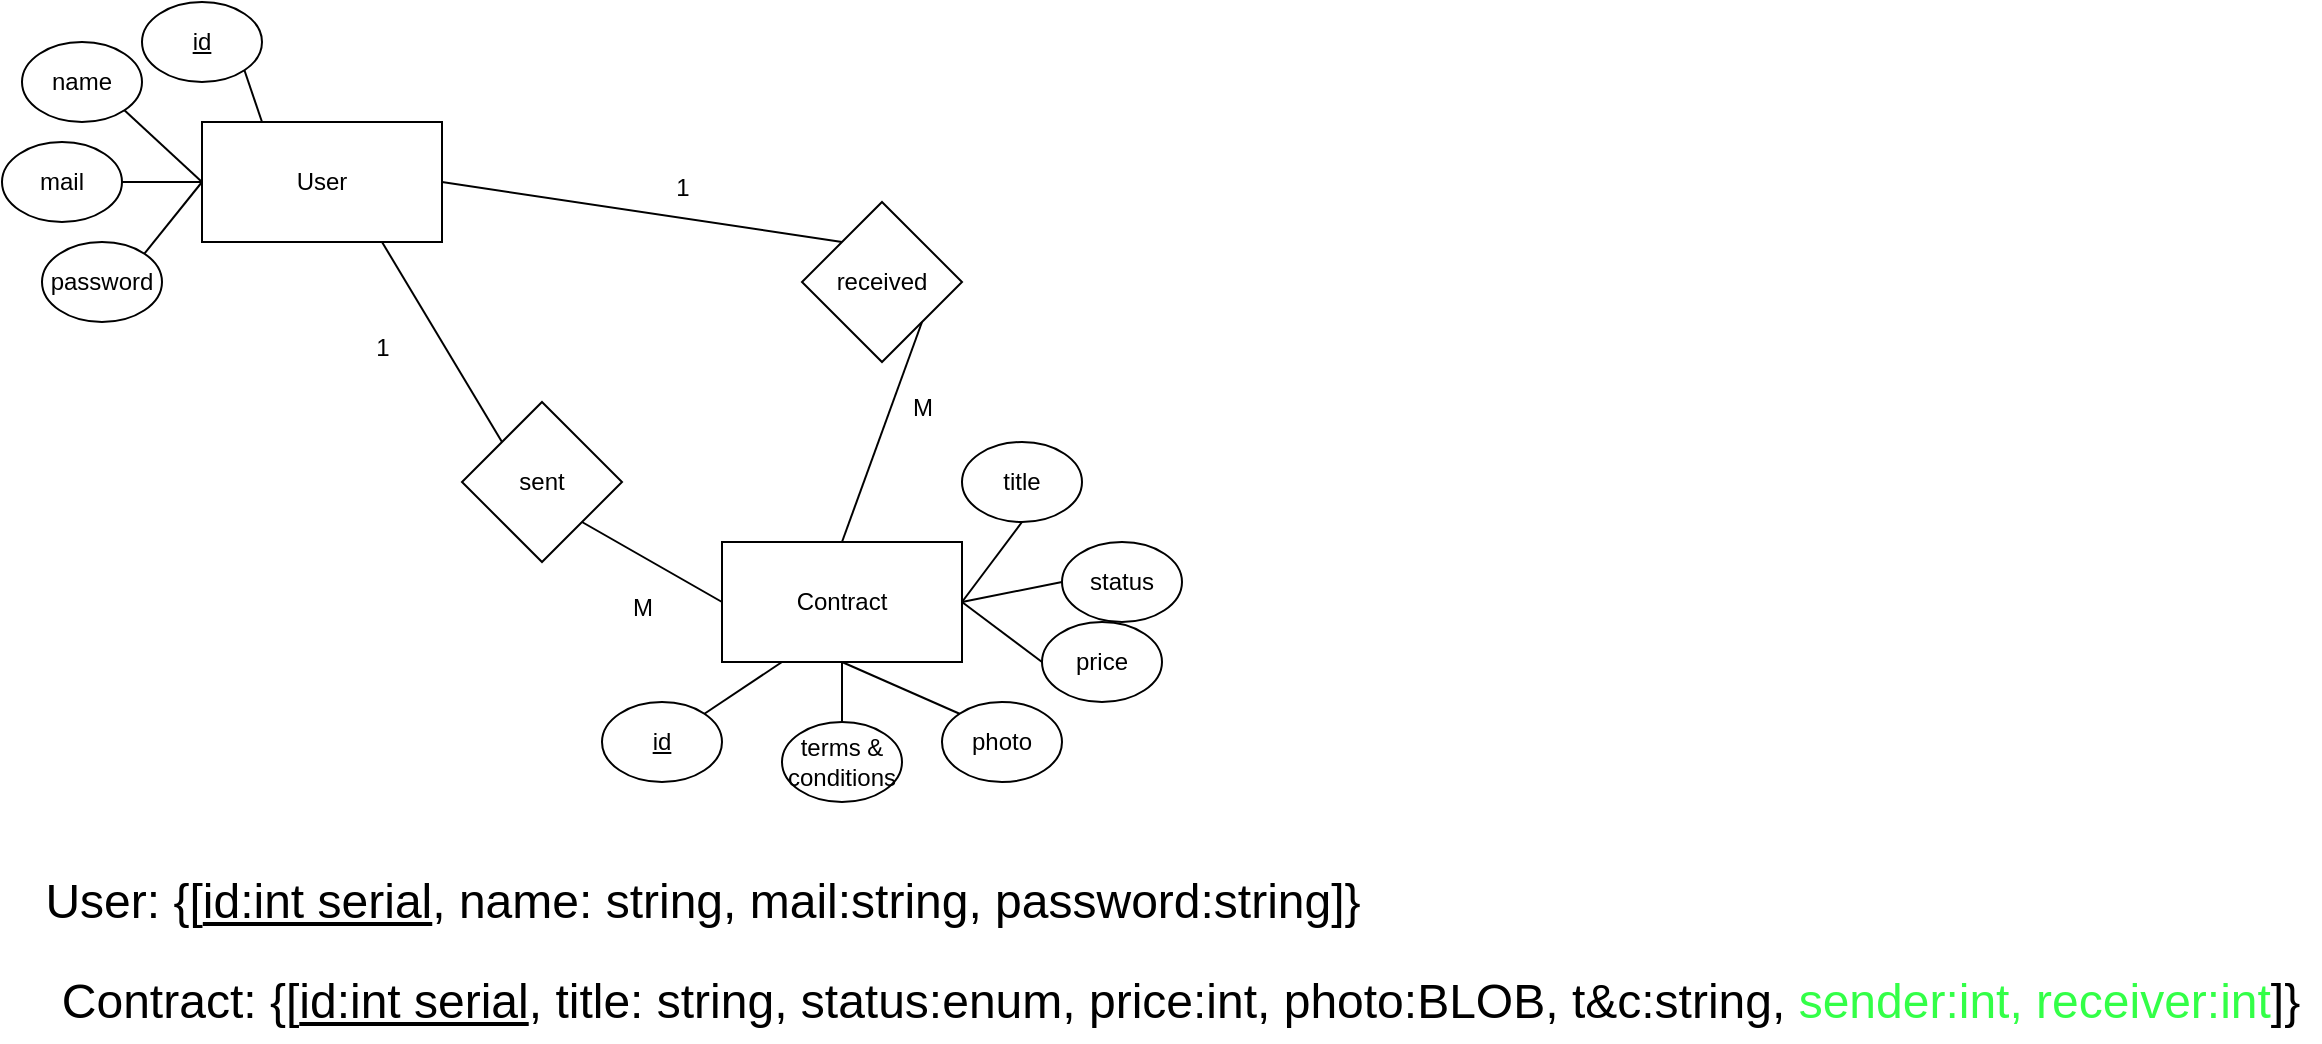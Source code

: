 <mxfile version="24.7.17">
  <diagram name="Page-1" id="hckZ-cUkYHznHsd1BJEK">
    <mxGraphModel dx="1433" dy="819" grid="1" gridSize="10" guides="1" tooltips="1" connect="1" arrows="1" fold="1" page="1" pageScale="1" pageWidth="850" pageHeight="1100" math="0" shadow="0">
      <root>
        <mxCell id="0" />
        <mxCell id="1" parent="0" />
        <mxCell id="D85kQSMyPtW2imJUh7Kq-1" value="User" style="rounded=0;whiteSpace=wrap;html=1;" vertex="1" parent="1">
          <mxGeometry x="100" y="180" width="120" height="60" as="geometry" />
        </mxCell>
        <mxCell id="D85kQSMyPtW2imJUh7Kq-2" value="name" style="ellipse;whiteSpace=wrap;html=1;" vertex="1" parent="1">
          <mxGeometry x="10" y="140" width="60" height="40" as="geometry" />
        </mxCell>
        <mxCell id="D85kQSMyPtW2imJUh7Kq-3" value="mail" style="ellipse;whiteSpace=wrap;html=1;" vertex="1" parent="1">
          <mxGeometry y="190" width="60" height="40" as="geometry" />
        </mxCell>
        <mxCell id="D85kQSMyPtW2imJUh7Kq-4" value="password" style="ellipse;whiteSpace=wrap;html=1;" vertex="1" parent="1">
          <mxGeometry x="20" y="240" width="60" height="40" as="geometry" />
        </mxCell>
        <mxCell id="D85kQSMyPtW2imJUh7Kq-6" value="&lt;u&gt;id&lt;/u&gt;" style="ellipse;whiteSpace=wrap;html=1;" vertex="1" parent="1">
          <mxGeometry x="70" y="120" width="60" height="40" as="geometry" />
        </mxCell>
        <mxCell id="D85kQSMyPtW2imJUh7Kq-7" value="" style="endArrow=none;html=1;rounded=0;exitX=1;exitY=1;exitDx=0;exitDy=0;entryX=0.25;entryY=0;entryDx=0;entryDy=0;" edge="1" parent="1" source="D85kQSMyPtW2imJUh7Kq-6" target="D85kQSMyPtW2imJUh7Kq-1">
          <mxGeometry width="50" height="50" relative="1" as="geometry">
            <mxPoint x="400" y="450" as="sourcePoint" />
            <mxPoint x="450" y="400" as="targetPoint" />
          </mxGeometry>
        </mxCell>
        <mxCell id="D85kQSMyPtW2imJUh7Kq-8" value="" style="endArrow=none;html=1;rounded=0;exitX=1;exitY=1;exitDx=0;exitDy=0;entryX=0;entryY=0.5;entryDx=0;entryDy=0;" edge="1" parent="1" source="D85kQSMyPtW2imJUh7Kq-2" target="D85kQSMyPtW2imJUh7Kq-1">
          <mxGeometry width="50" height="50" relative="1" as="geometry">
            <mxPoint x="131" y="164" as="sourcePoint" />
            <mxPoint x="140" y="190" as="targetPoint" />
          </mxGeometry>
        </mxCell>
        <mxCell id="D85kQSMyPtW2imJUh7Kq-9" value="" style="endArrow=none;html=1;rounded=0;exitX=1;exitY=0.5;exitDx=0;exitDy=0;entryX=0;entryY=0.5;entryDx=0;entryDy=0;" edge="1" parent="1" source="D85kQSMyPtW2imJUh7Kq-3" target="D85kQSMyPtW2imJUh7Kq-1">
          <mxGeometry width="50" height="50" relative="1" as="geometry">
            <mxPoint x="71" y="184" as="sourcePoint" />
            <mxPoint x="110" y="220" as="targetPoint" />
          </mxGeometry>
        </mxCell>
        <mxCell id="D85kQSMyPtW2imJUh7Kq-10" value="" style="endArrow=none;html=1;rounded=0;exitX=1;exitY=0;exitDx=0;exitDy=0;entryX=0;entryY=0.5;entryDx=0;entryDy=0;" edge="1" parent="1" source="D85kQSMyPtW2imJUh7Kq-4" target="D85kQSMyPtW2imJUh7Kq-1">
          <mxGeometry width="50" height="50" relative="1" as="geometry">
            <mxPoint x="70" y="220" as="sourcePoint" />
            <mxPoint x="110" y="220" as="targetPoint" />
          </mxGeometry>
        </mxCell>
        <mxCell id="D85kQSMyPtW2imJUh7Kq-11" value="Contract" style="rounded=0;whiteSpace=wrap;html=1;" vertex="1" parent="1">
          <mxGeometry x="360" y="390" width="120" height="60" as="geometry" />
        </mxCell>
        <mxCell id="D85kQSMyPtW2imJUh7Kq-12" value="&lt;u&gt;id&lt;/u&gt;" style="ellipse;whiteSpace=wrap;html=1;" vertex="1" parent="1">
          <mxGeometry x="300" y="470" width="60" height="40" as="geometry" />
        </mxCell>
        <mxCell id="D85kQSMyPtW2imJUh7Kq-13" value="" style="endArrow=none;html=1;rounded=0;exitX=1;exitY=0;exitDx=0;exitDy=0;entryX=0.25;entryY=1;entryDx=0;entryDy=0;" edge="1" parent="1" source="D85kQSMyPtW2imJUh7Kq-12" target="D85kQSMyPtW2imJUh7Kq-11">
          <mxGeometry width="50" height="50" relative="1" as="geometry">
            <mxPoint x="81" y="256" as="sourcePoint" />
            <mxPoint x="110" y="220" as="targetPoint" />
          </mxGeometry>
        </mxCell>
        <mxCell id="D85kQSMyPtW2imJUh7Kq-14" value="sent" style="rhombus;whiteSpace=wrap;html=1;" vertex="1" parent="1">
          <mxGeometry x="230" y="320" width="80" height="80" as="geometry" />
        </mxCell>
        <mxCell id="D85kQSMyPtW2imJUh7Kq-15" value="terms &amp;amp; conditions" style="ellipse;whiteSpace=wrap;html=1;" vertex="1" parent="1">
          <mxGeometry x="390" y="480" width="60" height="40" as="geometry" />
        </mxCell>
        <mxCell id="D85kQSMyPtW2imJUh7Kq-16" value="" style="endArrow=none;html=1;rounded=0;exitX=0.5;exitY=0;exitDx=0;exitDy=0;entryX=0.5;entryY=1;entryDx=0;entryDy=0;" edge="1" parent="1" source="D85kQSMyPtW2imJUh7Kq-15" target="D85kQSMyPtW2imJUh7Kq-11">
          <mxGeometry width="50" height="50" relative="1" as="geometry">
            <mxPoint x="361" y="486" as="sourcePoint" />
            <mxPoint x="400" y="460" as="targetPoint" />
          </mxGeometry>
        </mxCell>
        <mxCell id="D85kQSMyPtW2imJUh7Kq-17" value="photo" style="ellipse;whiteSpace=wrap;html=1;" vertex="1" parent="1">
          <mxGeometry x="470" y="470" width="60" height="40" as="geometry" />
        </mxCell>
        <mxCell id="D85kQSMyPtW2imJUh7Kq-18" value="" style="endArrow=none;html=1;rounded=0;exitX=0;exitY=0;exitDx=0;exitDy=0;entryX=0.5;entryY=1;entryDx=0;entryDy=0;" edge="1" parent="1" source="D85kQSMyPtW2imJUh7Kq-17" target="D85kQSMyPtW2imJUh7Kq-11">
          <mxGeometry width="50" height="50" relative="1" as="geometry">
            <mxPoint x="361" y="486" as="sourcePoint" />
            <mxPoint x="400" y="460" as="targetPoint" />
          </mxGeometry>
        </mxCell>
        <mxCell id="D85kQSMyPtW2imJUh7Kq-19" value="price" style="ellipse;whiteSpace=wrap;html=1;" vertex="1" parent="1">
          <mxGeometry x="520" y="430" width="60" height="40" as="geometry" />
        </mxCell>
        <mxCell id="D85kQSMyPtW2imJUh7Kq-20" value="" style="endArrow=none;html=1;rounded=0;exitX=0;exitY=0.5;exitDx=0;exitDy=0;entryX=1;entryY=0.5;entryDx=0;entryDy=0;" edge="1" parent="1" source="D85kQSMyPtW2imJUh7Kq-19" target="D85kQSMyPtW2imJUh7Kq-11">
          <mxGeometry width="50" height="50" relative="1" as="geometry">
            <mxPoint x="489" y="486" as="sourcePoint" />
            <mxPoint x="430" y="460" as="targetPoint" />
          </mxGeometry>
        </mxCell>
        <mxCell id="D85kQSMyPtW2imJUh7Kq-21" value="title" style="ellipse;whiteSpace=wrap;html=1;" vertex="1" parent="1">
          <mxGeometry x="480" y="340" width="60" height="40" as="geometry" />
        </mxCell>
        <mxCell id="D85kQSMyPtW2imJUh7Kq-22" value="" style="endArrow=none;html=1;rounded=0;exitX=0.5;exitY=1;exitDx=0;exitDy=0;entryX=1;entryY=0.5;entryDx=0;entryDy=0;" edge="1" parent="1" source="D85kQSMyPtW2imJUh7Kq-21" target="D85kQSMyPtW2imJUh7Kq-11">
          <mxGeometry width="50" height="50" relative="1" as="geometry">
            <mxPoint x="530" y="460" as="sourcePoint" />
            <mxPoint x="490" y="430" as="targetPoint" />
          </mxGeometry>
        </mxCell>
        <mxCell id="D85kQSMyPtW2imJUh7Kq-23" value="status" style="ellipse;whiteSpace=wrap;html=1;" vertex="1" parent="1">
          <mxGeometry x="530" y="390" width="60" height="40" as="geometry" />
        </mxCell>
        <mxCell id="D85kQSMyPtW2imJUh7Kq-24" value="" style="endArrow=none;html=1;rounded=0;exitX=0;exitY=0.5;exitDx=0;exitDy=0;" edge="1" parent="1" source="D85kQSMyPtW2imJUh7Kq-23">
          <mxGeometry width="50" height="50" relative="1" as="geometry">
            <mxPoint x="520" y="390" as="sourcePoint" />
            <mxPoint x="480" y="420" as="targetPoint" />
          </mxGeometry>
        </mxCell>
        <mxCell id="D85kQSMyPtW2imJUh7Kq-25" value="received" style="rhombus;whiteSpace=wrap;html=1;" vertex="1" parent="1">
          <mxGeometry x="400" y="220" width="80" height="80" as="geometry" />
        </mxCell>
        <mxCell id="D85kQSMyPtW2imJUh7Kq-26" value="" style="endArrow=none;html=1;rounded=0;exitX=0.75;exitY=1;exitDx=0;exitDy=0;entryX=0;entryY=0;entryDx=0;entryDy=0;" edge="1" parent="1" source="D85kQSMyPtW2imJUh7Kq-1" target="D85kQSMyPtW2imJUh7Kq-14">
          <mxGeometry width="50" height="50" relative="1" as="geometry">
            <mxPoint x="400" y="450" as="sourcePoint" />
            <mxPoint x="450" y="400" as="targetPoint" />
          </mxGeometry>
        </mxCell>
        <mxCell id="D85kQSMyPtW2imJUh7Kq-27" value="" style="endArrow=none;html=1;rounded=0;exitX=1;exitY=1;exitDx=0;exitDy=0;entryX=0;entryY=0.5;entryDx=0;entryDy=0;" edge="1" parent="1" source="D85kQSMyPtW2imJUh7Kq-14" target="D85kQSMyPtW2imJUh7Kq-11">
          <mxGeometry width="50" height="50" relative="1" as="geometry">
            <mxPoint x="400" y="450" as="sourcePoint" />
            <mxPoint x="450" y="400" as="targetPoint" />
          </mxGeometry>
        </mxCell>
        <mxCell id="D85kQSMyPtW2imJUh7Kq-28" value="" style="endArrow=none;html=1;rounded=0;exitX=1;exitY=0.5;exitDx=0;exitDy=0;entryX=0;entryY=0;entryDx=0;entryDy=0;" edge="1" parent="1" source="D85kQSMyPtW2imJUh7Kq-1" target="D85kQSMyPtW2imJUh7Kq-25">
          <mxGeometry width="50" height="50" relative="1" as="geometry">
            <mxPoint x="400" y="450" as="sourcePoint" />
            <mxPoint x="450" y="400" as="targetPoint" />
          </mxGeometry>
        </mxCell>
        <mxCell id="D85kQSMyPtW2imJUh7Kq-29" value="" style="endArrow=none;html=1;rounded=0;entryX=1;entryY=1;entryDx=0;entryDy=0;exitX=0.5;exitY=0;exitDx=0;exitDy=0;" edge="1" parent="1" source="D85kQSMyPtW2imJUh7Kq-11" target="D85kQSMyPtW2imJUh7Kq-25">
          <mxGeometry width="50" height="50" relative="1" as="geometry">
            <mxPoint x="400" y="450" as="sourcePoint" />
            <mxPoint x="450" y="400" as="targetPoint" />
          </mxGeometry>
        </mxCell>
        <mxCell id="D85kQSMyPtW2imJUh7Kq-31" value="1" style="text;html=1;align=center;verticalAlign=middle;resizable=0;points=[];autosize=1;strokeColor=none;fillColor=none;" vertex="1" parent="1">
          <mxGeometry x="325" y="198" width="30" height="30" as="geometry" />
        </mxCell>
        <mxCell id="D85kQSMyPtW2imJUh7Kq-32" value="M" style="text;html=1;align=center;verticalAlign=middle;resizable=0;points=[];autosize=1;strokeColor=none;fillColor=none;" vertex="1" parent="1">
          <mxGeometry x="445" y="308" width="30" height="30" as="geometry" />
        </mxCell>
        <mxCell id="D85kQSMyPtW2imJUh7Kq-33" value="1" style="text;html=1;align=center;verticalAlign=middle;resizable=0;points=[];autosize=1;strokeColor=none;fillColor=none;" vertex="1" parent="1">
          <mxGeometry x="175" y="278" width="30" height="30" as="geometry" />
        </mxCell>
        <mxCell id="D85kQSMyPtW2imJUh7Kq-34" value="M" style="text;html=1;align=center;verticalAlign=middle;resizable=0;points=[];autosize=1;strokeColor=none;fillColor=none;" vertex="1" parent="1">
          <mxGeometry x="305" y="408" width="30" height="30" as="geometry" />
        </mxCell>
        <mxCell id="D85kQSMyPtW2imJUh7Kq-35" value="&lt;font style=&quot;font-size: 24px;&quot;&gt;User: {[&lt;u style=&quot;&quot;&gt;id:int serial&lt;/u&gt;, name: string, mail:string, password:string]}&lt;/font&gt;" style="text;html=1;align=center;verticalAlign=middle;resizable=0;points=[];autosize=1;strokeColor=none;fillColor=none;" vertex="1" parent="1">
          <mxGeometry x="10" y="550" width="680" height="40" as="geometry" />
        </mxCell>
        <mxCell id="D85kQSMyPtW2imJUh7Kq-36" value="&lt;font style=&quot;font-size: 24px;&quot;&gt;Contract: {[&lt;u style=&quot;&quot;&gt;id:int serial&lt;/u&gt;, title: string, status:enum, price:int, photo:BLOB, t&amp;amp;c:string, &lt;font color=&quot;#33ff47&quot;&gt;sender:int, receiver:int&lt;/font&gt;]}&lt;/font&gt;" style="text;html=1;align=center;verticalAlign=middle;resizable=0;points=[];autosize=1;strokeColor=none;fillColor=none;" vertex="1" parent="1">
          <mxGeometry x="19" y="600" width="1140" height="40" as="geometry" />
        </mxCell>
      </root>
    </mxGraphModel>
  </diagram>
</mxfile>
